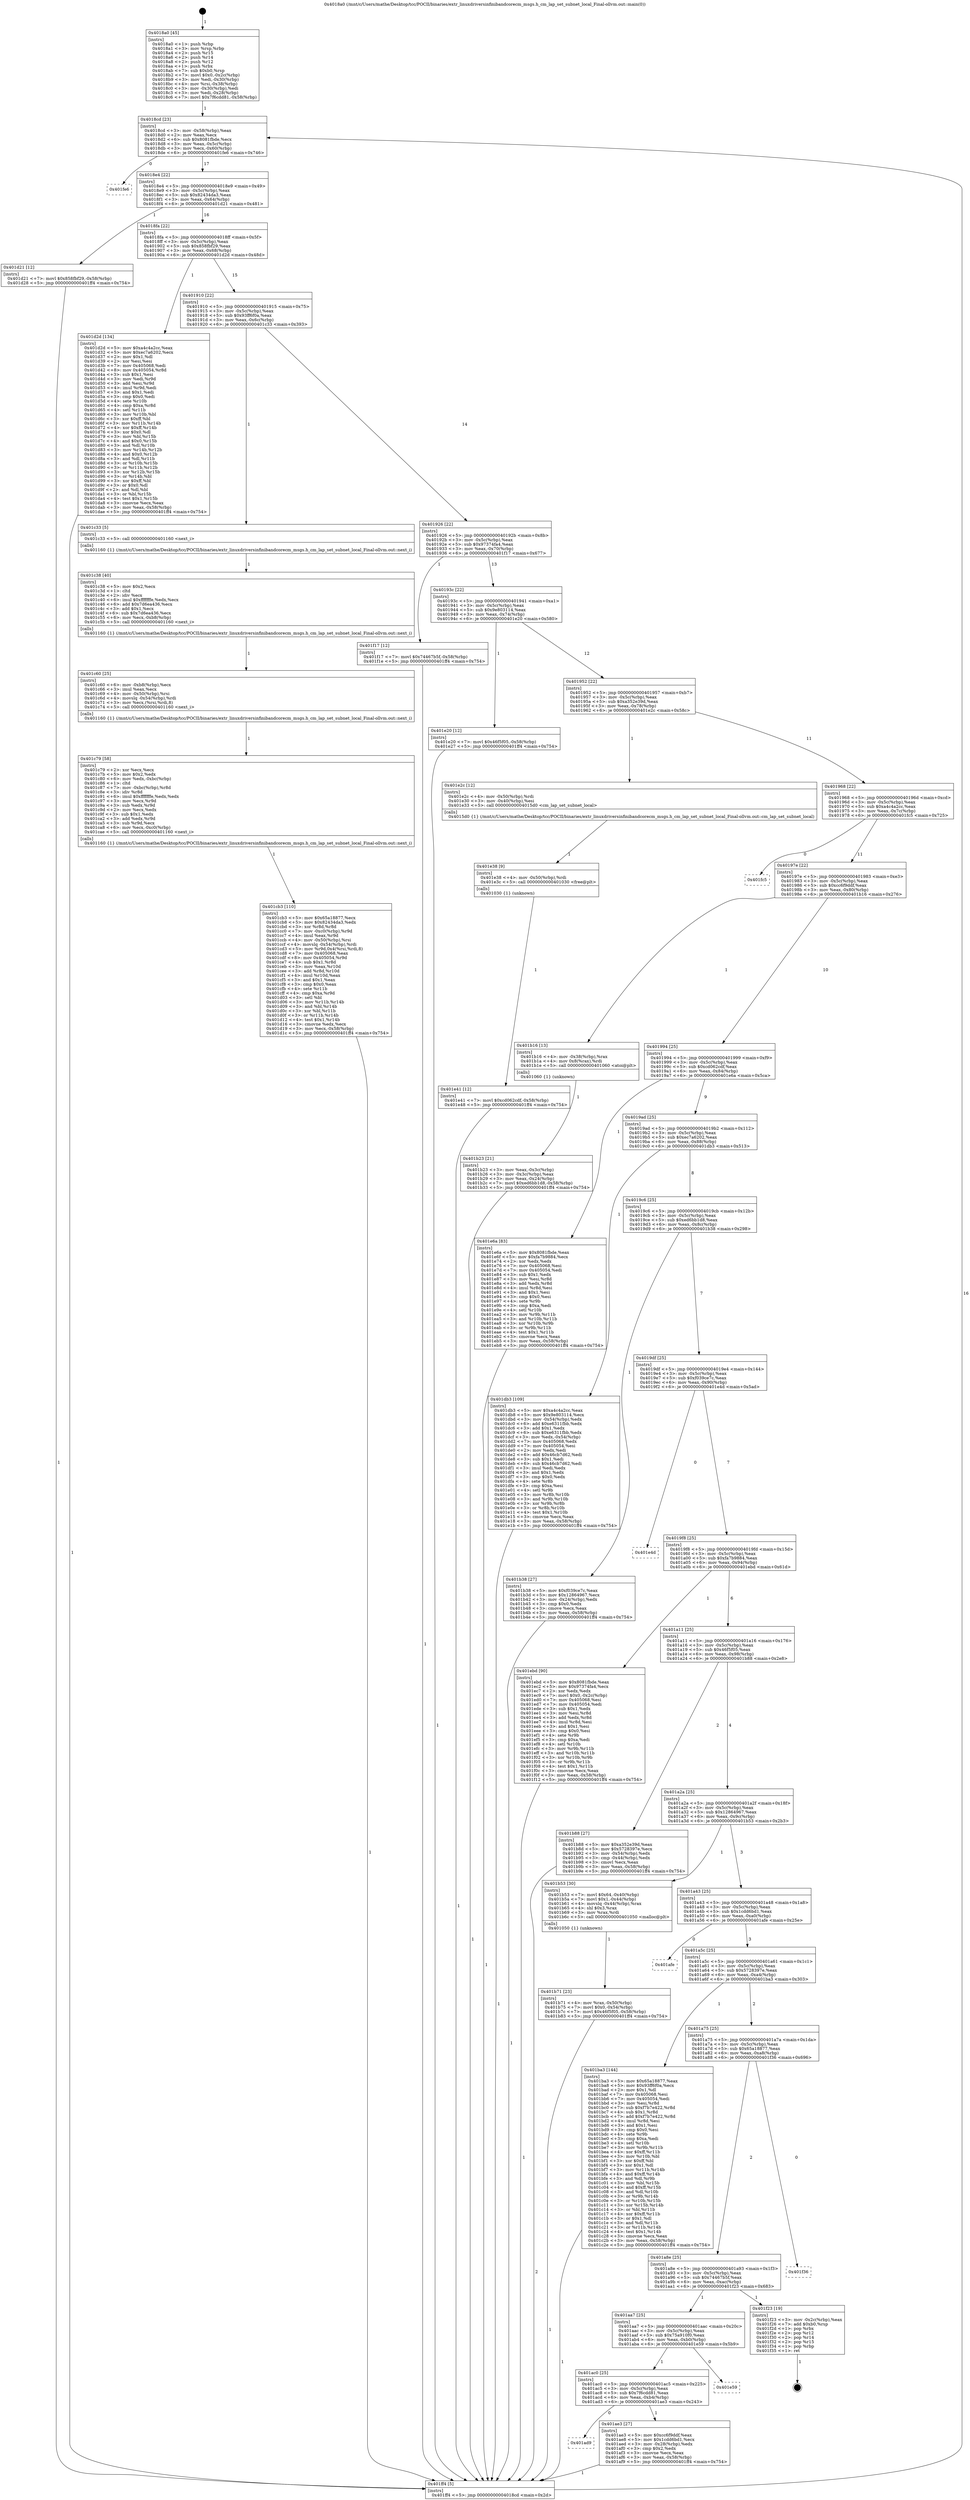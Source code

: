 digraph "0x4018a0" {
  label = "0x4018a0 (/mnt/c/Users/mathe/Desktop/tcc/POCII/binaries/extr_linuxdriversinfinibandcorecm_msgs.h_cm_lap_set_subnet_local_Final-ollvm.out::main(0))"
  labelloc = "t"
  node[shape=record]

  Entry [label="",width=0.3,height=0.3,shape=circle,fillcolor=black,style=filled]
  "0x4018cd" [label="{
     0x4018cd [23]\l
     | [instrs]\l
     &nbsp;&nbsp;0x4018cd \<+3\>: mov -0x58(%rbp),%eax\l
     &nbsp;&nbsp;0x4018d0 \<+2\>: mov %eax,%ecx\l
     &nbsp;&nbsp;0x4018d2 \<+6\>: sub $0x8081fbde,%ecx\l
     &nbsp;&nbsp;0x4018d8 \<+3\>: mov %eax,-0x5c(%rbp)\l
     &nbsp;&nbsp;0x4018db \<+3\>: mov %ecx,-0x60(%rbp)\l
     &nbsp;&nbsp;0x4018de \<+6\>: je 0000000000401fe6 \<main+0x746\>\l
  }"]
  "0x401fe6" [label="{
     0x401fe6\l
  }", style=dashed]
  "0x4018e4" [label="{
     0x4018e4 [22]\l
     | [instrs]\l
     &nbsp;&nbsp;0x4018e4 \<+5\>: jmp 00000000004018e9 \<main+0x49\>\l
     &nbsp;&nbsp;0x4018e9 \<+3\>: mov -0x5c(%rbp),%eax\l
     &nbsp;&nbsp;0x4018ec \<+5\>: sub $0x82434da3,%eax\l
     &nbsp;&nbsp;0x4018f1 \<+3\>: mov %eax,-0x64(%rbp)\l
     &nbsp;&nbsp;0x4018f4 \<+6\>: je 0000000000401d21 \<main+0x481\>\l
  }"]
  Exit [label="",width=0.3,height=0.3,shape=circle,fillcolor=black,style=filled,peripheries=2]
  "0x401d21" [label="{
     0x401d21 [12]\l
     | [instrs]\l
     &nbsp;&nbsp;0x401d21 \<+7\>: movl $0x858fbf29,-0x58(%rbp)\l
     &nbsp;&nbsp;0x401d28 \<+5\>: jmp 0000000000401ff4 \<main+0x754\>\l
  }"]
  "0x4018fa" [label="{
     0x4018fa [22]\l
     | [instrs]\l
     &nbsp;&nbsp;0x4018fa \<+5\>: jmp 00000000004018ff \<main+0x5f\>\l
     &nbsp;&nbsp;0x4018ff \<+3\>: mov -0x5c(%rbp),%eax\l
     &nbsp;&nbsp;0x401902 \<+5\>: sub $0x858fbf29,%eax\l
     &nbsp;&nbsp;0x401907 \<+3\>: mov %eax,-0x68(%rbp)\l
     &nbsp;&nbsp;0x40190a \<+6\>: je 0000000000401d2d \<main+0x48d\>\l
  }"]
  "0x401e41" [label="{
     0x401e41 [12]\l
     | [instrs]\l
     &nbsp;&nbsp;0x401e41 \<+7\>: movl $0xcd062cdf,-0x58(%rbp)\l
     &nbsp;&nbsp;0x401e48 \<+5\>: jmp 0000000000401ff4 \<main+0x754\>\l
  }"]
  "0x401d2d" [label="{
     0x401d2d [134]\l
     | [instrs]\l
     &nbsp;&nbsp;0x401d2d \<+5\>: mov $0xa4c4a2cc,%eax\l
     &nbsp;&nbsp;0x401d32 \<+5\>: mov $0xec7a6202,%ecx\l
     &nbsp;&nbsp;0x401d37 \<+2\>: mov $0x1,%dl\l
     &nbsp;&nbsp;0x401d39 \<+2\>: xor %esi,%esi\l
     &nbsp;&nbsp;0x401d3b \<+7\>: mov 0x405068,%edi\l
     &nbsp;&nbsp;0x401d42 \<+8\>: mov 0x405054,%r8d\l
     &nbsp;&nbsp;0x401d4a \<+3\>: sub $0x1,%esi\l
     &nbsp;&nbsp;0x401d4d \<+3\>: mov %edi,%r9d\l
     &nbsp;&nbsp;0x401d50 \<+3\>: add %esi,%r9d\l
     &nbsp;&nbsp;0x401d53 \<+4\>: imul %r9d,%edi\l
     &nbsp;&nbsp;0x401d57 \<+3\>: and $0x1,%edi\l
     &nbsp;&nbsp;0x401d5a \<+3\>: cmp $0x0,%edi\l
     &nbsp;&nbsp;0x401d5d \<+4\>: sete %r10b\l
     &nbsp;&nbsp;0x401d61 \<+4\>: cmp $0xa,%r8d\l
     &nbsp;&nbsp;0x401d65 \<+4\>: setl %r11b\l
     &nbsp;&nbsp;0x401d69 \<+3\>: mov %r10b,%bl\l
     &nbsp;&nbsp;0x401d6c \<+3\>: xor $0xff,%bl\l
     &nbsp;&nbsp;0x401d6f \<+3\>: mov %r11b,%r14b\l
     &nbsp;&nbsp;0x401d72 \<+4\>: xor $0xff,%r14b\l
     &nbsp;&nbsp;0x401d76 \<+3\>: xor $0x0,%dl\l
     &nbsp;&nbsp;0x401d79 \<+3\>: mov %bl,%r15b\l
     &nbsp;&nbsp;0x401d7c \<+4\>: and $0x0,%r15b\l
     &nbsp;&nbsp;0x401d80 \<+3\>: and %dl,%r10b\l
     &nbsp;&nbsp;0x401d83 \<+3\>: mov %r14b,%r12b\l
     &nbsp;&nbsp;0x401d86 \<+4\>: and $0x0,%r12b\l
     &nbsp;&nbsp;0x401d8a \<+3\>: and %dl,%r11b\l
     &nbsp;&nbsp;0x401d8d \<+3\>: or %r10b,%r15b\l
     &nbsp;&nbsp;0x401d90 \<+3\>: or %r11b,%r12b\l
     &nbsp;&nbsp;0x401d93 \<+3\>: xor %r12b,%r15b\l
     &nbsp;&nbsp;0x401d96 \<+3\>: or %r14b,%bl\l
     &nbsp;&nbsp;0x401d99 \<+3\>: xor $0xff,%bl\l
     &nbsp;&nbsp;0x401d9c \<+3\>: or $0x0,%dl\l
     &nbsp;&nbsp;0x401d9f \<+2\>: and %dl,%bl\l
     &nbsp;&nbsp;0x401da1 \<+3\>: or %bl,%r15b\l
     &nbsp;&nbsp;0x401da4 \<+4\>: test $0x1,%r15b\l
     &nbsp;&nbsp;0x401da8 \<+3\>: cmovne %ecx,%eax\l
     &nbsp;&nbsp;0x401dab \<+3\>: mov %eax,-0x58(%rbp)\l
     &nbsp;&nbsp;0x401dae \<+5\>: jmp 0000000000401ff4 \<main+0x754\>\l
  }"]
  "0x401910" [label="{
     0x401910 [22]\l
     | [instrs]\l
     &nbsp;&nbsp;0x401910 \<+5\>: jmp 0000000000401915 \<main+0x75\>\l
     &nbsp;&nbsp;0x401915 \<+3\>: mov -0x5c(%rbp),%eax\l
     &nbsp;&nbsp;0x401918 \<+5\>: sub $0x93ff6f0a,%eax\l
     &nbsp;&nbsp;0x40191d \<+3\>: mov %eax,-0x6c(%rbp)\l
     &nbsp;&nbsp;0x401920 \<+6\>: je 0000000000401c33 \<main+0x393\>\l
  }"]
  "0x401e38" [label="{
     0x401e38 [9]\l
     | [instrs]\l
     &nbsp;&nbsp;0x401e38 \<+4\>: mov -0x50(%rbp),%rdi\l
     &nbsp;&nbsp;0x401e3c \<+5\>: call 0000000000401030 \<free@plt\>\l
     | [calls]\l
     &nbsp;&nbsp;0x401030 \{1\} (unknown)\l
  }"]
  "0x401c33" [label="{
     0x401c33 [5]\l
     | [instrs]\l
     &nbsp;&nbsp;0x401c33 \<+5\>: call 0000000000401160 \<next_i\>\l
     | [calls]\l
     &nbsp;&nbsp;0x401160 \{1\} (/mnt/c/Users/mathe/Desktop/tcc/POCII/binaries/extr_linuxdriversinfinibandcorecm_msgs.h_cm_lap_set_subnet_local_Final-ollvm.out::next_i)\l
  }"]
  "0x401926" [label="{
     0x401926 [22]\l
     | [instrs]\l
     &nbsp;&nbsp;0x401926 \<+5\>: jmp 000000000040192b \<main+0x8b\>\l
     &nbsp;&nbsp;0x40192b \<+3\>: mov -0x5c(%rbp),%eax\l
     &nbsp;&nbsp;0x40192e \<+5\>: sub $0x97374fa4,%eax\l
     &nbsp;&nbsp;0x401933 \<+3\>: mov %eax,-0x70(%rbp)\l
     &nbsp;&nbsp;0x401936 \<+6\>: je 0000000000401f17 \<main+0x677\>\l
  }"]
  "0x401cb3" [label="{
     0x401cb3 [110]\l
     | [instrs]\l
     &nbsp;&nbsp;0x401cb3 \<+5\>: mov $0x65a18877,%ecx\l
     &nbsp;&nbsp;0x401cb8 \<+5\>: mov $0x82434da3,%edx\l
     &nbsp;&nbsp;0x401cbd \<+3\>: xor %r8d,%r8d\l
     &nbsp;&nbsp;0x401cc0 \<+7\>: mov -0xc0(%rbp),%r9d\l
     &nbsp;&nbsp;0x401cc7 \<+4\>: imul %eax,%r9d\l
     &nbsp;&nbsp;0x401ccb \<+4\>: mov -0x50(%rbp),%rsi\l
     &nbsp;&nbsp;0x401ccf \<+4\>: movslq -0x54(%rbp),%rdi\l
     &nbsp;&nbsp;0x401cd3 \<+5\>: mov %r9d,0x4(%rsi,%rdi,8)\l
     &nbsp;&nbsp;0x401cd8 \<+7\>: mov 0x405068,%eax\l
     &nbsp;&nbsp;0x401cdf \<+8\>: mov 0x405054,%r9d\l
     &nbsp;&nbsp;0x401ce7 \<+4\>: sub $0x1,%r8d\l
     &nbsp;&nbsp;0x401ceb \<+3\>: mov %eax,%r10d\l
     &nbsp;&nbsp;0x401cee \<+3\>: add %r8d,%r10d\l
     &nbsp;&nbsp;0x401cf1 \<+4\>: imul %r10d,%eax\l
     &nbsp;&nbsp;0x401cf5 \<+3\>: and $0x1,%eax\l
     &nbsp;&nbsp;0x401cf8 \<+3\>: cmp $0x0,%eax\l
     &nbsp;&nbsp;0x401cfb \<+4\>: sete %r11b\l
     &nbsp;&nbsp;0x401cff \<+4\>: cmp $0xa,%r9d\l
     &nbsp;&nbsp;0x401d03 \<+3\>: setl %bl\l
     &nbsp;&nbsp;0x401d06 \<+3\>: mov %r11b,%r14b\l
     &nbsp;&nbsp;0x401d09 \<+3\>: and %bl,%r14b\l
     &nbsp;&nbsp;0x401d0c \<+3\>: xor %bl,%r11b\l
     &nbsp;&nbsp;0x401d0f \<+3\>: or %r11b,%r14b\l
     &nbsp;&nbsp;0x401d12 \<+4\>: test $0x1,%r14b\l
     &nbsp;&nbsp;0x401d16 \<+3\>: cmovne %edx,%ecx\l
     &nbsp;&nbsp;0x401d19 \<+3\>: mov %ecx,-0x58(%rbp)\l
     &nbsp;&nbsp;0x401d1c \<+5\>: jmp 0000000000401ff4 \<main+0x754\>\l
  }"]
  "0x401f17" [label="{
     0x401f17 [12]\l
     | [instrs]\l
     &nbsp;&nbsp;0x401f17 \<+7\>: movl $0x74467b5f,-0x58(%rbp)\l
     &nbsp;&nbsp;0x401f1e \<+5\>: jmp 0000000000401ff4 \<main+0x754\>\l
  }"]
  "0x40193c" [label="{
     0x40193c [22]\l
     | [instrs]\l
     &nbsp;&nbsp;0x40193c \<+5\>: jmp 0000000000401941 \<main+0xa1\>\l
     &nbsp;&nbsp;0x401941 \<+3\>: mov -0x5c(%rbp),%eax\l
     &nbsp;&nbsp;0x401944 \<+5\>: sub $0x9e803114,%eax\l
     &nbsp;&nbsp;0x401949 \<+3\>: mov %eax,-0x74(%rbp)\l
     &nbsp;&nbsp;0x40194c \<+6\>: je 0000000000401e20 \<main+0x580\>\l
  }"]
  "0x401c79" [label="{
     0x401c79 [58]\l
     | [instrs]\l
     &nbsp;&nbsp;0x401c79 \<+2\>: xor %ecx,%ecx\l
     &nbsp;&nbsp;0x401c7b \<+5\>: mov $0x2,%edx\l
     &nbsp;&nbsp;0x401c80 \<+6\>: mov %edx,-0xbc(%rbp)\l
     &nbsp;&nbsp;0x401c86 \<+1\>: cltd\l
     &nbsp;&nbsp;0x401c87 \<+7\>: mov -0xbc(%rbp),%r8d\l
     &nbsp;&nbsp;0x401c8e \<+3\>: idiv %r8d\l
     &nbsp;&nbsp;0x401c91 \<+6\>: imul $0xfffffffe,%edx,%edx\l
     &nbsp;&nbsp;0x401c97 \<+3\>: mov %ecx,%r9d\l
     &nbsp;&nbsp;0x401c9a \<+3\>: sub %edx,%r9d\l
     &nbsp;&nbsp;0x401c9d \<+2\>: mov %ecx,%edx\l
     &nbsp;&nbsp;0x401c9f \<+3\>: sub $0x1,%edx\l
     &nbsp;&nbsp;0x401ca2 \<+3\>: add %edx,%r9d\l
     &nbsp;&nbsp;0x401ca5 \<+3\>: sub %r9d,%ecx\l
     &nbsp;&nbsp;0x401ca8 \<+6\>: mov %ecx,-0xc0(%rbp)\l
     &nbsp;&nbsp;0x401cae \<+5\>: call 0000000000401160 \<next_i\>\l
     | [calls]\l
     &nbsp;&nbsp;0x401160 \{1\} (/mnt/c/Users/mathe/Desktop/tcc/POCII/binaries/extr_linuxdriversinfinibandcorecm_msgs.h_cm_lap_set_subnet_local_Final-ollvm.out::next_i)\l
  }"]
  "0x401e20" [label="{
     0x401e20 [12]\l
     | [instrs]\l
     &nbsp;&nbsp;0x401e20 \<+7\>: movl $0x46f5f05,-0x58(%rbp)\l
     &nbsp;&nbsp;0x401e27 \<+5\>: jmp 0000000000401ff4 \<main+0x754\>\l
  }"]
  "0x401952" [label="{
     0x401952 [22]\l
     | [instrs]\l
     &nbsp;&nbsp;0x401952 \<+5\>: jmp 0000000000401957 \<main+0xb7\>\l
     &nbsp;&nbsp;0x401957 \<+3\>: mov -0x5c(%rbp),%eax\l
     &nbsp;&nbsp;0x40195a \<+5\>: sub $0xa352e39d,%eax\l
     &nbsp;&nbsp;0x40195f \<+3\>: mov %eax,-0x78(%rbp)\l
     &nbsp;&nbsp;0x401962 \<+6\>: je 0000000000401e2c \<main+0x58c\>\l
  }"]
  "0x401c60" [label="{
     0x401c60 [25]\l
     | [instrs]\l
     &nbsp;&nbsp;0x401c60 \<+6\>: mov -0xb8(%rbp),%ecx\l
     &nbsp;&nbsp;0x401c66 \<+3\>: imul %eax,%ecx\l
     &nbsp;&nbsp;0x401c69 \<+4\>: mov -0x50(%rbp),%rsi\l
     &nbsp;&nbsp;0x401c6d \<+4\>: movslq -0x54(%rbp),%rdi\l
     &nbsp;&nbsp;0x401c71 \<+3\>: mov %ecx,(%rsi,%rdi,8)\l
     &nbsp;&nbsp;0x401c74 \<+5\>: call 0000000000401160 \<next_i\>\l
     | [calls]\l
     &nbsp;&nbsp;0x401160 \{1\} (/mnt/c/Users/mathe/Desktop/tcc/POCII/binaries/extr_linuxdriversinfinibandcorecm_msgs.h_cm_lap_set_subnet_local_Final-ollvm.out::next_i)\l
  }"]
  "0x401e2c" [label="{
     0x401e2c [12]\l
     | [instrs]\l
     &nbsp;&nbsp;0x401e2c \<+4\>: mov -0x50(%rbp),%rdi\l
     &nbsp;&nbsp;0x401e30 \<+3\>: mov -0x40(%rbp),%esi\l
     &nbsp;&nbsp;0x401e33 \<+5\>: call 00000000004015d0 \<cm_lap_set_subnet_local\>\l
     | [calls]\l
     &nbsp;&nbsp;0x4015d0 \{1\} (/mnt/c/Users/mathe/Desktop/tcc/POCII/binaries/extr_linuxdriversinfinibandcorecm_msgs.h_cm_lap_set_subnet_local_Final-ollvm.out::cm_lap_set_subnet_local)\l
  }"]
  "0x401968" [label="{
     0x401968 [22]\l
     | [instrs]\l
     &nbsp;&nbsp;0x401968 \<+5\>: jmp 000000000040196d \<main+0xcd\>\l
     &nbsp;&nbsp;0x40196d \<+3\>: mov -0x5c(%rbp),%eax\l
     &nbsp;&nbsp;0x401970 \<+5\>: sub $0xa4c4a2cc,%eax\l
     &nbsp;&nbsp;0x401975 \<+3\>: mov %eax,-0x7c(%rbp)\l
     &nbsp;&nbsp;0x401978 \<+6\>: je 0000000000401fc5 \<main+0x725\>\l
  }"]
  "0x401c38" [label="{
     0x401c38 [40]\l
     | [instrs]\l
     &nbsp;&nbsp;0x401c38 \<+5\>: mov $0x2,%ecx\l
     &nbsp;&nbsp;0x401c3d \<+1\>: cltd\l
     &nbsp;&nbsp;0x401c3e \<+2\>: idiv %ecx\l
     &nbsp;&nbsp;0x401c40 \<+6\>: imul $0xfffffffe,%edx,%ecx\l
     &nbsp;&nbsp;0x401c46 \<+6\>: add $0x7d6ea436,%ecx\l
     &nbsp;&nbsp;0x401c4c \<+3\>: add $0x1,%ecx\l
     &nbsp;&nbsp;0x401c4f \<+6\>: sub $0x7d6ea436,%ecx\l
     &nbsp;&nbsp;0x401c55 \<+6\>: mov %ecx,-0xb8(%rbp)\l
     &nbsp;&nbsp;0x401c5b \<+5\>: call 0000000000401160 \<next_i\>\l
     | [calls]\l
     &nbsp;&nbsp;0x401160 \{1\} (/mnt/c/Users/mathe/Desktop/tcc/POCII/binaries/extr_linuxdriversinfinibandcorecm_msgs.h_cm_lap_set_subnet_local_Final-ollvm.out::next_i)\l
  }"]
  "0x401fc5" [label="{
     0x401fc5\l
  }", style=dashed]
  "0x40197e" [label="{
     0x40197e [22]\l
     | [instrs]\l
     &nbsp;&nbsp;0x40197e \<+5\>: jmp 0000000000401983 \<main+0xe3\>\l
     &nbsp;&nbsp;0x401983 \<+3\>: mov -0x5c(%rbp),%eax\l
     &nbsp;&nbsp;0x401986 \<+5\>: sub $0xcc6f9ddf,%eax\l
     &nbsp;&nbsp;0x40198b \<+3\>: mov %eax,-0x80(%rbp)\l
     &nbsp;&nbsp;0x40198e \<+6\>: je 0000000000401b16 \<main+0x276\>\l
  }"]
  "0x401b71" [label="{
     0x401b71 [23]\l
     | [instrs]\l
     &nbsp;&nbsp;0x401b71 \<+4\>: mov %rax,-0x50(%rbp)\l
     &nbsp;&nbsp;0x401b75 \<+7\>: movl $0x0,-0x54(%rbp)\l
     &nbsp;&nbsp;0x401b7c \<+7\>: movl $0x46f5f05,-0x58(%rbp)\l
     &nbsp;&nbsp;0x401b83 \<+5\>: jmp 0000000000401ff4 \<main+0x754\>\l
  }"]
  "0x401b16" [label="{
     0x401b16 [13]\l
     | [instrs]\l
     &nbsp;&nbsp;0x401b16 \<+4\>: mov -0x38(%rbp),%rax\l
     &nbsp;&nbsp;0x401b1a \<+4\>: mov 0x8(%rax),%rdi\l
     &nbsp;&nbsp;0x401b1e \<+5\>: call 0000000000401060 \<atoi@plt\>\l
     | [calls]\l
     &nbsp;&nbsp;0x401060 \{1\} (unknown)\l
  }"]
  "0x401994" [label="{
     0x401994 [25]\l
     | [instrs]\l
     &nbsp;&nbsp;0x401994 \<+5\>: jmp 0000000000401999 \<main+0xf9\>\l
     &nbsp;&nbsp;0x401999 \<+3\>: mov -0x5c(%rbp),%eax\l
     &nbsp;&nbsp;0x40199c \<+5\>: sub $0xcd062cdf,%eax\l
     &nbsp;&nbsp;0x4019a1 \<+6\>: mov %eax,-0x84(%rbp)\l
     &nbsp;&nbsp;0x4019a7 \<+6\>: je 0000000000401e6a \<main+0x5ca\>\l
  }"]
  "0x401b23" [label="{
     0x401b23 [21]\l
     | [instrs]\l
     &nbsp;&nbsp;0x401b23 \<+3\>: mov %eax,-0x3c(%rbp)\l
     &nbsp;&nbsp;0x401b26 \<+3\>: mov -0x3c(%rbp),%eax\l
     &nbsp;&nbsp;0x401b29 \<+3\>: mov %eax,-0x24(%rbp)\l
     &nbsp;&nbsp;0x401b2c \<+7\>: movl $0xed6bb1d8,-0x58(%rbp)\l
     &nbsp;&nbsp;0x401b33 \<+5\>: jmp 0000000000401ff4 \<main+0x754\>\l
  }"]
  "0x401e6a" [label="{
     0x401e6a [83]\l
     | [instrs]\l
     &nbsp;&nbsp;0x401e6a \<+5\>: mov $0x8081fbde,%eax\l
     &nbsp;&nbsp;0x401e6f \<+5\>: mov $0xfa7b9884,%ecx\l
     &nbsp;&nbsp;0x401e74 \<+2\>: xor %edx,%edx\l
     &nbsp;&nbsp;0x401e76 \<+7\>: mov 0x405068,%esi\l
     &nbsp;&nbsp;0x401e7d \<+7\>: mov 0x405054,%edi\l
     &nbsp;&nbsp;0x401e84 \<+3\>: sub $0x1,%edx\l
     &nbsp;&nbsp;0x401e87 \<+3\>: mov %esi,%r8d\l
     &nbsp;&nbsp;0x401e8a \<+3\>: add %edx,%r8d\l
     &nbsp;&nbsp;0x401e8d \<+4\>: imul %r8d,%esi\l
     &nbsp;&nbsp;0x401e91 \<+3\>: and $0x1,%esi\l
     &nbsp;&nbsp;0x401e94 \<+3\>: cmp $0x0,%esi\l
     &nbsp;&nbsp;0x401e97 \<+4\>: sete %r9b\l
     &nbsp;&nbsp;0x401e9b \<+3\>: cmp $0xa,%edi\l
     &nbsp;&nbsp;0x401e9e \<+4\>: setl %r10b\l
     &nbsp;&nbsp;0x401ea2 \<+3\>: mov %r9b,%r11b\l
     &nbsp;&nbsp;0x401ea5 \<+3\>: and %r10b,%r11b\l
     &nbsp;&nbsp;0x401ea8 \<+3\>: xor %r10b,%r9b\l
     &nbsp;&nbsp;0x401eab \<+3\>: or %r9b,%r11b\l
     &nbsp;&nbsp;0x401eae \<+4\>: test $0x1,%r11b\l
     &nbsp;&nbsp;0x401eb2 \<+3\>: cmovne %ecx,%eax\l
     &nbsp;&nbsp;0x401eb5 \<+3\>: mov %eax,-0x58(%rbp)\l
     &nbsp;&nbsp;0x401eb8 \<+5\>: jmp 0000000000401ff4 \<main+0x754\>\l
  }"]
  "0x4019ad" [label="{
     0x4019ad [25]\l
     | [instrs]\l
     &nbsp;&nbsp;0x4019ad \<+5\>: jmp 00000000004019b2 \<main+0x112\>\l
     &nbsp;&nbsp;0x4019b2 \<+3\>: mov -0x5c(%rbp),%eax\l
     &nbsp;&nbsp;0x4019b5 \<+5\>: sub $0xec7a6202,%eax\l
     &nbsp;&nbsp;0x4019ba \<+6\>: mov %eax,-0x88(%rbp)\l
     &nbsp;&nbsp;0x4019c0 \<+6\>: je 0000000000401db3 \<main+0x513\>\l
  }"]
  "0x4018a0" [label="{
     0x4018a0 [45]\l
     | [instrs]\l
     &nbsp;&nbsp;0x4018a0 \<+1\>: push %rbp\l
     &nbsp;&nbsp;0x4018a1 \<+3\>: mov %rsp,%rbp\l
     &nbsp;&nbsp;0x4018a4 \<+2\>: push %r15\l
     &nbsp;&nbsp;0x4018a6 \<+2\>: push %r14\l
     &nbsp;&nbsp;0x4018a8 \<+2\>: push %r12\l
     &nbsp;&nbsp;0x4018aa \<+1\>: push %rbx\l
     &nbsp;&nbsp;0x4018ab \<+7\>: sub $0xb0,%rsp\l
     &nbsp;&nbsp;0x4018b2 \<+7\>: movl $0x0,-0x2c(%rbp)\l
     &nbsp;&nbsp;0x4018b9 \<+3\>: mov %edi,-0x30(%rbp)\l
     &nbsp;&nbsp;0x4018bc \<+4\>: mov %rsi,-0x38(%rbp)\l
     &nbsp;&nbsp;0x4018c0 \<+3\>: mov -0x30(%rbp),%edi\l
     &nbsp;&nbsp;0x4018c3 \<+3\>: mov %edi,-0x28(%rbp)\l
     &nbsp;&nbsp;0x4018c6 \<+7\>: movl $0x7f6cdd81,-0x58(%rbp)\l
  }"]
  "0x401db3" [label="{
     0x401db3 [109]\l
     | [instrs]\l
     &nbsp;&nbsp;0x401db3 \<+5\>: mov $0xa4c4a2cc,%eax\l
     &nbsp;&nbsp;0x401db8 \<+5\>: mov $0x9e803114,%ecx\l
     &nbsp;&nbsp;0x401dbd \<+3\>: mov -0x54(%rbp),%edx\l
     &nbsp;&nbsp;0x401dc0 \<+6\>: add $0xe6311fbb,%edx\l
     &nbsp;&nbsp;0x401dc6 \<+3\>: add $0x1,%edx\l
     &nbsp;&nbsp;0x401dc9 \<+6\>: sub $0xe6311fbb,%edx\l
     &nbsp;&nbsp;0x401dcf \<+3\>: mov %edx,-0x54(%rbp)\l
     &nbsp;&nbsp;0x401dd2 \<+7\>: mov 0x405068,%edx\l
     &nbsp;&nbsp;0x401dd9 \<+7\>: mov 0x405054,%esi\l
     &nbsp;&nbsp;0x401de0 \<+2\>: mov %edx,%edi\l
     &nbsp;&nbsp;0x401de2 \<+6\>: add $0x46cb7d62,%edi\l
     &nbsp;&nbsp;0x401de8 \<+3\>: sub $0x1,%edi\l
     &nbsp;&nbsp;0x401deb \<+6\>: sub $0x46cb7d62,%edi\l
     &nbsp;&nbsp;0x401df1 \<+3\>: imul %edi,%edx\l
     &nbsp;&nbsp;0x401df4 \<+3\>: and $0x1,%edx\l
     &nbsp;&nbsp;0x401df7 \<+3\>: cmp $0x0,%edx\l
     &nbsp;&nbsp;0x401dfa \<+4\>: sete %r8b\l
     &nbsp;&nbsp;0x401dfe \<+3\>: cmp $0xa,%esi\l
     &nbsp;&nbsp;0x401e01 \<+4\>: setl %r9b\l
     &nbsp;&nbsp;0x401e05 \<+3\>: mov %r8b,%r10b\l
     &nbsp;&nbsp;0x401e08 \<+3\>: and %r9b,%r10b\l
     &nbsp;&nbsp;0x401e0b \<+3\>: xor %r9b,%r8b\l
     &nbsp;&nbsp;0x401e0e \<+3\>: or %r8b,%r10b\l
     &nbsp;&nbsp;0x401e11 \<+4\>: test $0x1,%r10b\l
     &nbsp;&nbsp;0x401e15 \<+3\>: cmovne %ecx,%eax\l
     &nbsp;&nbsp;0x401e18 \<+3\>: mov %eax,-0x58(%rbp)\l
     &nbsp;&nbsp;0x401e1b \<+5\>: jmp 0000000000401ff4 \<main+0x754\>\l
  }"]
  "0x4019c6" [label="{
     0x4019c6 [25]\l
     | [instrs]\l
     &nbsp;&nbsp;0x4019c6 \<+5\>: jmp 00000000004019cb \<main+0x12b\>\l
     &nbsp;&nbsp;0x4019cb \<+3\>: mov -0x5c(%rbp),%eax\l
     &nbsp;&nbsp;0x4019ce \<+5\>: sub $0xed6bb1d8,%eax\l
     &nbsp;&nbsp;0x4019d3 \<+6\>: mov %eax,-0x8c(%rbp)\l
     &nbsp;&nbsp;0x4019d9 \<+6\>: je 0000000000401b38 \<main+0x298\>\l
  }"]
  "0x401ff4" [label="{
     0x401ff4 [5]\l
     | [instrs]\l
     &nbsp;&nbsp;0x401ff4 \<+5\>: jmp 00000000004018cd \<main+0x2d\>\l
  }"]
  "0x401b38" [label="{
     0x401b38 [27]\l
     | [instrs]\l
     &nbsp;&nbsp;0x401b38 \<+5\>: mov $0xf039ce7c,%eax\l
     &nbsp;&nbsp;0x401b3d \<+5\>: mov $0x12864967,%ecx\l
     &nbsp;&nbsp;0x401b42 \<+3\>: mov -0x24(%rbp),%edx\l
     &nbsp;&nbsp;0x401b45 \<+3\>: cmp $0x0,%edx\l
     &nbsp;&nbsp;0x401b48 \<+3\>: cmove %ecx,%eax\l
     &nbsp;&nbsp;0x401b4b \<+3\>: mov %eax,-0x58(%rbp)\l
     &nbsp;&nbsp;0x401b4e \<+5\>: jmp 0000000000401ff4 \<main+0x754\>\l
  }"]
  "0x4019df" [label="{
     0x4019df [25]\l
     | [instrs]\l
     &nbsp;&nbsp;0x4019df \<+5\>: jmp 00000000004019e4 \<main+0x144\>\l
     &nbsp;&nbsp;0x4019e4 \<+3\>: mov -0x5c(%rbp),%eax\l
     &nbsp;&nbsp;0x4019e7 \<+5\>: sub $0xf039ce7c,%eax\l
     &nbsp;&nbsp;0x4019ec \<+6\>: mov %eax,-0x90(%rbp)\l
     &nbsp;&nbsp;0x4019f2 \<+6\>: je 0000000000401e4d \<main+0x5ad\>\l
  }"]
  "0x401ad9" [label="{
     0x401ad9\l
  }", style=dashed]
  "0x401e4d" [label="{
     0x401e4d\l
  }", style=dashed]
  "0x4019f8" [label="{
     0x4019f8 [25]\l
     | [instrs]\l
     &nbsp;&nbsp;0x4019f8 \<+5\>: jmp 00000000004019fd \<main+0x15d\>\l
     &nbsp;&nbsp;0x4019fd \<+3\>: mov -0x5c(%rbp),%eax\l
     &nbsp;&nbsp;0x401a00 \<+5\>: sub $0xfa7b9884,%eax\l
     &nbsp;&nbsp;0x401a05 \<+6\>: mov %eax,-0x94(%rbp)\l
     &nbsp;&nbsp;0x401a0b \<+6\>: je 0000000000401ebd \<main+0x61d\>\l
  }"]
  "0x401ae3" [label="{
     0x401ae3 [27]\l
     | [instrs]\l
     &nbsp;&nbsp;0x401ae3 \<+5\>: mov $0xcc6f9ddf,%eax\l
     &nbsp;&nbsp;0x401ae8 \<+5\>: mov $0x1cdd6bd1,%ecx\l
     &nbsp;&nbsp;0x401aed \<+3\>: mov -0x28(%rbp),%edx\l
     &nbsp;&nbsp;0x401af0 \<+3\>: cmp $0x2,%edx\l
     &nbsp;&nbsp;0x401af3 \<+3\>: cmovne %ecx,%eax\l
     &nbsp;&nbsp;0x401af6 \<+3\>: mov %eax,-0x58(%rbp)\l
     &nbsp;&nbsp;0x401af9 \<+5\>: jmp 0000000000401ff4 \<main+0x754\>\l
  }"]
  "0x401ebd" [label="{
     0x401ebd [90]\l
     | [instrs]\l
     &nbsp;&nbsp;0x401ebd \<+5\>: mov $0x8081fbde,%eax\l
     &nbsp;&nbsp;0x401ec2 \<+5\>: mov $0x97374fa4,%ecx\l
     &nbsp;&nbsp;0x401ec7 \<+2\>: xor %edx,%edx\l
     &nbsp;&nbsp;0x401ec9 \<+7\>: movl $0x0,-0x2c(%rbp)\l
     &nbsp;&nbsp;0x401ed0 \<+7\>: mov 0x405068,%esi\l
     &nbsp;&nbsp;0x401ed7 \<+7\>: mov 0x405054,%edi\l
     &nbsp;&nbsp;0x401ede \<+3\>: sub $0x1,%edx\l
     &nbsp;&nbsp;0x401ee1 \<+3\>: mov %esi,%r8d\l
     &nbsp;&nbsp;0x401ee4 \<+3\>: add %edx,%r8d\l
     &nbsp;&nbsp;0x401ee7 \<+4\>: imul %r8d,%esi\l
     &nbsp;&nbsp;0x401eeb \<+3\>: and $0x1,%esi\l
     &nbsp;&nbsp;0x401eee \<+3\>: cmp $0x0,%esi\l
     &nbsp;&nbsp;0x401ef1 \<+4\>: sete %r9b\l
     &nbsp;&nbsp;0x401ef5 \<+3\>: cmp $0xa,%edi\l
     &nbsp;&nbsp;0x401ef8 \<+4\>: setl %r10b\l
     &nbsp;&nbsp;0x401efc \<+3\>: mov %r9b,%r11b\l
     &nbsp;&nbsp;0x401eff \<+3\>: and %r10b,%r11b\l
     &nbsp;&nbsp;0x401f02 \<+3\>: xor %r10b,%r9b\l
     &nbsp;&nbsp;0x401f05 \<+3\>: or %r9b,%r11b\l
     &nbsp;&nbsp;0x401f08 \<+4\>: test $0x1,%r11b\l
     &nbsp;&nbsp;0x401f0c \<+3\>: cmovne %ecx,%eax\l
     &nbsp;&nbsp;0x401f0f \<+3\>: mov %eax,-0x58(%rbp)\l
     &nbsp;&nbsp;0x401f12 \<+5\>: jmp 0000000000401ff4 \<main+0x754\>\l
  }"]
  "0x401a11" [label="{
     0x401a11 [25]\l
     | [instrs]\l
     &nbsp;&nbsp;0x401a11 \<+5\>: jmp 0000000000401a16 \<main+0x176\>\l
     &nbsp;&nbsp;0x401a16 \<+3\>: mov -0x5c(%rbp),%eax\l
     &nbsp;&nbsp;0x401a19 \<+5\>: sub $0x46f5f05,%eax\l
     &nbsp;&nbsp;0x401a1e \<+6\>: mov %eax,-0x98(%rbp)\l
     &nbsp;&nbsp;0x401a24 \<+6\>: je 0000000000401b88 \<main+0x2e8\>\l
  }"]
  "0x401ac0" [label="{
     0x401ac0 [25]\l
     | [instrs]\l
     &nbsp;&nbsp;0x401ac0 \<+5\>: jmp 0000000000401ac5 \<main+0x225\>\l
     &nbsp;&nbsp;0x401ac5 \<+3\>: mov -0x5c(%rbp),%eax\l
     &nbsp;&nbsp;0x401ac8 \<+5\>: sub $0x7f6cdd81,%eax\l
     &nbsp;&nbsp;0x401acd \<+6\>: mov %eax,-0xb4(%rbp)\l
     &nbsp;&nbsp;0x401ad3 \<+6\>: je 0000000000401ae3 \<main+0x243\>\l
  }"]
  "0x401b88" [label="{
     0x401b88 [27]\l
     | [instrs]\l
     &nbsp;&nbsp;0x401b88 \<+5\>: mov $0xa352e39d,%eax\l
     &nbsp;&nbsp;0x401b8d \<+5\>: mov $0x5728397e,%ecx\l
     &nbsp;&nbsp;0x401b92 \<+3\>: mov -0x54(%rbp),%edx\l
     &nbsp;&nbsp;0x401b95 \<+3\>: cmp -0x44(%rbp),%edx\l
     &nbsp;&nbsp;0x401b98 \<+3\>: cmovl %ecx,%eax\l
     &nbsp;&nbsp;0x401b9b \<+3\>: mov %eax,-0x58(%rbp)\l
     &nbsp;&nbsp;0x401b9e \<+5\>: jmp 0000000000401ff4 \<main+0x754\>\l
  }"]
  "0x401a2a" [label="{
     0x401a2a [25]\l
     | [instrs]\l
     &nbsp;&nbsp;0x401a2a \<+5\>: jmp 0000000000401a2f \<main+0x18f\>\l
     &nbsp;&nbsp;0x401a2f \<+3\>: mov -0x5c(%rbp),%eax\l
     &nbsp;&nbsp;0x401a32 \<+5\>: sub $0x12864967,%eax\l
     &nbsp;&nbsp;0x401a37 \<+6\>: mov %eax,-0x9c(%rbp)\l
     &nbsp;&nbsp;0x401a3d \<+6\>: je 0000000000401b53 \<main+0x2b3\>\l
  }"]
  "0x401e59" [label="{
     0x401e59\l
  }", style=dashed]
  "0x401b53" [label="{
     0x401b53 [30]\l
     | [instrs]\l
     &nbsp;&nbsp;0x401b53 \<+7\>: movl $0x64,-0x40(%rbp)\l
     &nbsp;&nbsp;0x401b5a \<+7\>: movl $0x1,-0x44(%rbp)\l
     &nbsp;&nbsp;0x401b61 \<+4\>: movslq -0x44(%rbp),%rax\l
     &nbsp;&nbsp;0x401b65 \<+4\>: shl $0x3,%rax\l
     &nbsp;&nbsp;0x401b69 \<+3\>: mov %rax,%rdi\l
     &nbsp;&nbsp;0x401b6c \<+5\>: call 0000000000401050 \<malloc@plt\>\l
     | [calls]\l
     &nbsp;&nbsp;0x401050 \{1\} (unknown)\l
  }"]
  "0x401a43" [label="{
     0x401a43 [25]\l
     | [instrs]\l
     &nbsp;&nbsp;0x401a43 \<+5\>: jmp 0000000000401a48 \<main+0x1a8\>\l
     &nbsp;&nbsp;0x401a48 \<+3\>: mov -0x5c(%rbp),%eax\l
     &nbsp;&nbsp;0x401a4b \<+5\>: sub $0x1cdd6bd1,%eax\l
     &nbsp;&nbsp;0x401a50 \<+6\>: mov %eax,-0xa0(%rbp)\l
     &nbsp;&nbsp;0x401a56 \<+6\>: je 0000000000401afe \<main+0x25e\>\l
  }"]
  "0x401aa7" [label="{
     0x401aa7 [25]\l
     | [instrs]\l
     &nbsp;&nbsp;0x401aa7 \<+5\>: jmp 0000000000401aac \<main+0x20c\>\l
     &nbsp;&nbsp;0x401aac \<+3\>: mov -0x5c(%rbp),%eax\l
     &nbsp;&nbsp;0x401aaf \<+5\>: sub $0x75a910f0,%eax\l
     &nbsp;&nbsp;0x401ab4 \<+6\>: mov %eax,-0xb0(%rbp)\l
     &nbsp;&nbsp;0x401aba \<+6\>: je 0000000000401e59 \<main+0x5b9\>\l
  }"]
  "0x401afe" [label="{
     0x401afe\l
  }", style=dashed]
  "0x401a5c" [label="{
     0x401a5c [25]\l
     | [instrs]\l
     &nbsp;&nbsp;0x401a5c \<+5\>: jmp 0000000000401a61 \<main+0x1c1\>\l
     &nbsp;&nbsp;0x401a61 \<+3\>: mov -0x5c(%rbp),%eax\l
     &nbsp;&nbsp;0x401a64 \<+5\>: sub $0x5728397e,%eax\l
     &nbsp;&nbsp;0x401a69 \<+6\>: mov %eax,-0xa4(%rbp)\l
     &nbsp;&nbsp;0x401a6f \<+6\>: je 0000000000401ba3 \<main+0x303\>\l
  }"]
  "0x401f23" [label="{
     0x401f23 [19]\l
     | [instrs]\l
     &nbsp;&nbsp;0x401f23 \<+3\>: mov -0x2c(%rbp),%eax\l
     &nbsp;&nbsp;0x401f26 \<+7\>: add $0xb0,%rsp\l
     &nbsp;&nbsp;0x401f2d \<+1\>: pop %rbx\l
     &nbsp;&nbsp;0x401f2e \<+2\>: pop %r12\l
     &nbsp;&nbsp;0x401f30 \<+2\>: pop %r14\l
     &nbsp;&nbsp;0x401f32 \<+2\>: pop %r15\l
     &nbsp;&nbsp;0x401f34 \<+1\>: pop %rbp\l
     &nbsp;&nbsp;0x401f35 \<+1\>: ret\l
  }"]
  "0x401ba3" [label="{
     0x401ba3 [144]\l
     | [instrs]\l
     &nbsp;&nbsp;0x401ba3 \<+5\>: mov $0x65a18877,%eax\l
     &nbsp;&nbsp;0x401ba8 \<+5\>: mov $0x93ff6f0a,%ecx\l
     &nbsp;&nbsp;0x401bad \<+2\>: mov $0x1,%dl\l
     &nbsp;&nbsp;0x401baf \<+7\>: mov 0x405068,%esi\l
     &nbsp;&nbsp;0x401bb6 \<+7\>: mov 0x405054,%edi\l
     &nbsp;&nbsp;0x401bbd \<+3\>: mov %esi,%r8d\l
     &nbsp;&nbsp;0x401bc0 \<+7\>: sub $0xf7b7e422,%r8d\l
     &nbsp;&nbsp;0x401bc7 \<+4\>: sub $0x1,%r8d\l
     &nbsp;&nbsp;0x401bcb \<+7\>: add $0xf7b7e422,%r8d\l
     &nbsp;&nbsp;0x401bd2 \<+4\>: imul %r8d,%esi\l
     &nbsp;&nbsp;0x401bd6 \<+3\>: and $0x1,%esi\l
     &nbsp;&nbsp;0x401bd9 \<+3\>: cmp $0x0,%esi\l
     &nbsp;&nbsp;0x401bdc \<+4\>: sete %r9b\l
     &nbsp;&nbsp;0x401be0 \<+3\>: cmp $0xa,%edi\l
     &nbsp;&nbsp;0x401be3 \<+4\>: setl %r10b\l
     &nbsp;&nbsp;0x401be7 \<+3\>: mov %r9b,%r11b\l
     &nbsp;&nbsp;0x401bea \<+4\>: xor $0xff,%r11b\l
     &nbsp;&nbsp;0x401bee \<+3\>: mov %r10b,%bl\l
     &nbsp;&nbsp;0x401bf1 \<+3\>: xor $0xff,%bl\l
     &nbsp;&nbsp;0x401bf4 \<+3\>: xor $0x1,%dl\l
     &nbsp;&nbsp;0x401bf7 \<+3\>: mov %r11b,%r14b\l
     &nbsp;&nbsp;0x401bfa \<+4\>: and $0xff,%r14b\l
     &nbsp;&nbsp;0x401bfe \<+3\>: and %dl,%r9b\l
     &nbsp;&nbsp;0x401c01 \<+3\>: mov %bl,%r15b\l
     &nbsp;&nbsp;0x401c04 \<+4\>: and $0xff,%r15b\l
     &nbsp;&nbsp;0x401c08 \<+3\>: and %dl,%r10b\l
     &nbsp;&nbsp;0x401c0b \<+3\>: or %r9b,%r14b\l
     &nbsp;&nbsp;0x401c0e \<+3\>: or %r10b,%r15b\l
     &nbsp;&nbsp;0x401c11 \<+3\>: xor %r15b,%r14b\l
     &nbsp;&nbsp;0x401c14 \<+3\>: or %bl,%r11b\l
     &nbsp;&nbsp;0x401c17 \<+4\>: xor $0xff,%r11b\l
     &nbsp;&nbsp;0x401c1b \<+3\>: or $0x1,%dl\l
     &nbsp;&nbsp;0x401c1e \<+3\>: and %dl,%r11b\l
     &nbsp;&nbsp;0x401c21 \<+3\>: or %r11b,%r14b\l
     &nbsp;&nbsp;0x401c24 \<+4\>: test $0x1,%r14b\l
     &nbsp;&nbsp;0x401c28 \<+3\>: cmovne %ecx,%eax\l
     &nbsp;&nbsp;0x401c2b \<+3\>: mov %eax,-0x58(%rbp)\l
     &nbsp;&nbsp;0x401c2e \<+5\>: jmp 0000000000401ff4 \<main+0x754\>\l
  }"]
  "0x401a75" [label="{
     0x401a75 [25]\l
     | [instrs]\l
     &nbsp;&nbsp;0x401a75 \<+5\>: jmp 0000000000401a7a \<main+0x1da\>\l
     &nbsp;&nbsp;0x401a7a \<+3\>: mov -0x5c(%rbp),%eax\l
     &nbsp;&nbsp;0x401a7d \<+5\>: sub $0x65a18877,%eax\l
     &nbsp;&nbsp;0x401a82 \<+6\>: mov %eax,-0xa8(%rbp)\l
     &nbsp;&nbsp;0x401a88 \<+6\>: je 0000000000401f36 \<main+0x696\>\l
  }"]
  "0x401a8e" [label="{
     0x401a8e [25]\l
     | [instrs]\l
     &nbsp;&nbsp;0x401a8e \<+5\>: jmp 0000000000401a93 \<main+0x1f3\>\l
     &nbsp;&nbsp;0x401a93 \<+3\>: mov -0x5c(%rbp),%eax\l
     &nbsp;&nbsp;0x401a96 \<+5\>: sub $0x74467b5f,%eax\l
     &nbsp;&nbsp;0x401a9b \<+6\>: mov %eax,-0xac(%rbp)\l
     &nbsp;&nbsp;0x401aa1 \<+6\>: je 0000000000401f23 \<main+0x683\>\l
  }"]
  "0x401f36" [label="{
     0x401f36\l
  }", style=dashed]
  Entry -> "0x4018a0" [label=" 1"]
  "0x4018cd" -> "0x401fe6" [label=" 0"]
  "0x4018cd" -> "0x4018e4" [label=" 17"]
  "0x401f23" -> Exit [label=" 1"]
  "0x4018e4" -> "0x401d21" [label=" 1"]
  "0x4018e4" -> "0x4018fa" [label=" 16"]
  "0x401f17" -> "0x401ff4" [label=" 1"]
  "0x4018fa" -> "0x401d2d" [label=" 1"]
  "0x4018fa" -> "0x401910" [label=" 15"]
  "0x401ebd" -> "0x401ff4" [label=" 1"]
  "0x401910" -> "0x401c33" [label=" 1"]
  "0x401910" -> "0x401926" [label=" 14"]
  "0x401e6a" -> "0x401ff4" [label=" 1"]
  "0x401926" -> "0x401f17" [label=" 1"]
  "0x401926" -> "0x40193c" [label=" 13"]
  "0x401e41" -> "0x401ff4" [label=" 1"]
  "0x40193c" -> "0x401e20" [label=" 1"]
  "0x40193c" -> "0x401952" [label=" 12"]
  "0x401e38" -> "0x401e41" [label=" 1"]
  "0x401952" -> "0x401e2c" [label=" 1"]
  "0x401952" -> "0x401968" [label=" 11"]
  "0x401e2c" -> "0x401e38" [label=" 1"]
  "0x401968" -> "0x401fc5" [label=" 0"]
  "0x401968" -> "0x40197e" [label=" 11"]
  "0x401e20" -> "0x401ff4" [label=" 1"]
  "0x40197e" -> "0x401b16" [label=" 1"]
  "0x40197e" -> "0x401994" [label=" 10"]
  "0x401db3" -> "0x401ff4" [label=" 1"]
  "0x401994" -> "0x401e6a" [label=" 1"]
  "0x401994" -> "0x4019ad" [label=" 9"]
  "0x401d2d" -> "0x401ff4" [label=" 1"]
  "0x4019ad" -> "0x401db3" [label=" 1"]
  "0x4019ad" -> "0x4019c6" [label=" 8"]
  "0x401d21" -> "0x401ff4" [label=" 1"]
  "0x4019c6" -> "0x401b38" [label=" 1"]
  "0x4019c6" -> "0x4019df" [label=" 7"]
  "0x401cb3" -> "0x401ff4" [label=" 1"]
  "0x4019df" -> "0x401e4d" [label=" 0"]
  "0x4019df" -> "0x4019f8" [label=" 7"]
  "0x401c79" -> "0x401cb3" [label=" 1"]
  "0x4019f8" -> "0x401ebd" [label=" 1"]
  "0x4019f8" -> "0x401a11" [label=" 6"]
  "0x401c60" -> "0x401c79" [label=" 1"]
  "0x401a11" -> "0x401b88" [label=" 2"]
  "0x401a11" -> "0x401a2a" [label=" 4"]
  "0x401c33" -> "0x401c38" [label=" 1"]
  "0x401a2a" -> "0x401b53" [label=" 1"]
  "0x401a2a" -> "0x401a43" [label=" 3"]
  "0x401ba3" -> "0x401ff4" [label=" 1"]
  "0x401a43" -> "0x401afe" [label=" 0"]
  "0x401a43" -> "0x401a5c" [label=" 3"]
  "0x401b71" -> "0x401ff4" [label=" 1"]
  "0x401a5c" -> "0x401ba3" [label=" 1"]
  "0x401a5c" -> "0x401a75" [label=" 2"]
  "0x401b53" -> "0x401b71" [label=" 1"]
  "0x401a75" -> "0x401f36" [label=" 0"]
  "0x401a75" -> "0x401a8e" [label=" 2"]
  "0x401b38" -> "0x401ff4" [label=" 1"]
  "0x401a8e" -> "0x401f23" [label=" 1"]
  "0x401a8e" -> "0x401aa7" [label=" 1"]
  "0x401b88" -> "0x401ff4" [label=" 2"]
  "0x401aa7" -> "0x401e59" [label=" 0"]
  "0x401aa7" -> "0x401ac0" [label=" 1"]
  "0x401c38" -> "0x401c60" [label=" 1"]
  "0x401ac0" -> "0x401ae3" [label=" 1"]
  "0x401ac0" -> "0x401ad9" [label=" 0"]
  "0x401ae3" -> "0x401ff4" [label=" 1"]
  "0x4018a0" -> "0x4018cd" [label=" 1"]
  "0x401ff4" -> "0x4018cd" [label=" 16"]
  "0x401b16" -> "0x401b23" [label=" 1"]
  "0x401b23" -> "0x401ff4" [label=" 1"]
}
